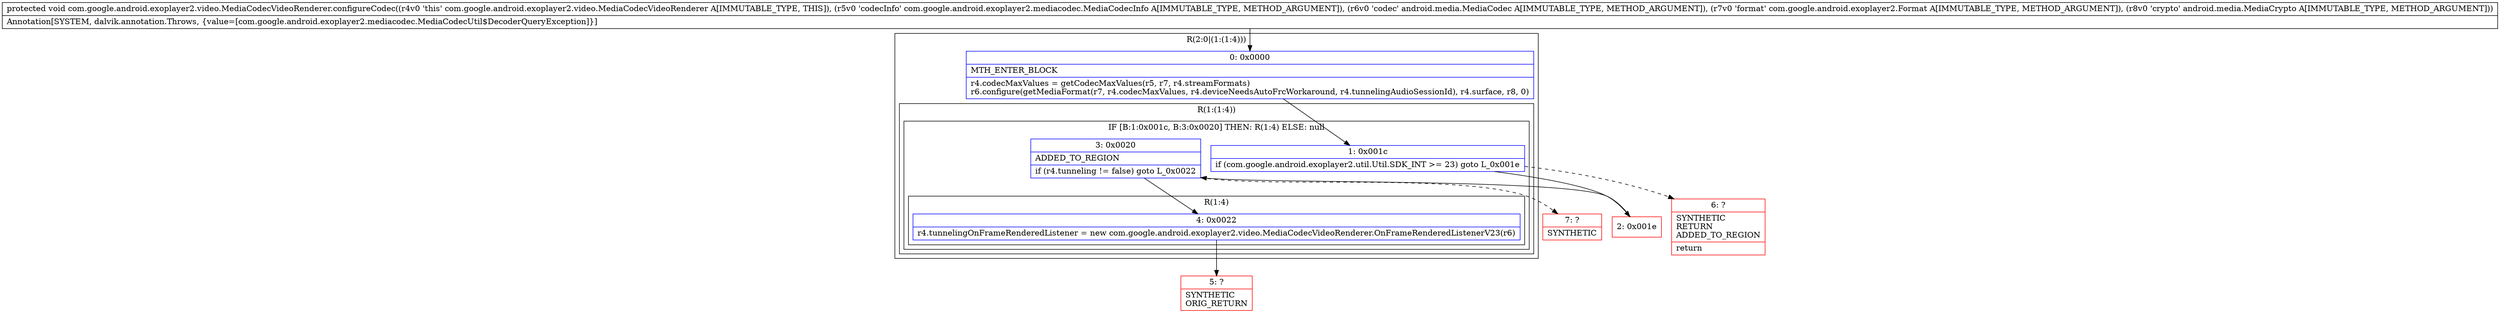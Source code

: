digraph "CFG forcom.google.android.exoplayer2.video.MediaCodecVideoRenderer.configureCodec(Lcom\/google\/android\/exoplayer2\/mediacodec\/MediaCodecInfo;Landroid\/media\/MediaCodec;Lcom\/google\/android\/exoplayer2\/Format;Landroid\/media\/MediaCrypto;)V" {
subgraph cluster_Region_959191055 {
label = "R(2:0|(1:(1:4)))";
node [shape=record,color=blue];
Node_0 [shape=record,label="{0\:\ 0x0000|MTH_ENTER_BLOCK\l|r4.codecMaxValues = getCodecMaxValues(r5, r7, r4.streamFormats)\lr6.configure(getMediaFormat(r7, r4.codecMaxValues, r4.deviceNeedsAutoFrcWorkaround, r4.tunnelingAudioSessionId), r4.surface, r8, 0)\l}"];
subgraph cluster_Region_1600978340 {
label = "R(1:(1:4))";
node [shape=record,color=blue];
subgraph cluster_IfRegion_2110638848 {
label = "IF [B:1:0x001c, B:3:0x0020] THEN: R(1:4) ELSE: null";
node [shape=record,color=blue];
Node_1 [shape=record,label="{1\:\ 0x001c|if (com.google.android.exoplayer2.util.Util.SDK_INT \>= 23) goto L_0x001e\l}"];
Node_3 [shape=record,label="{3\:\ 0x0020|ADDED_TO_REGION\l|if (r4.tunneling != false) goto L_0x0022\l}"];
subgraph cluster_Region_1402608010 {
label = "R(1:4)";
node [shape=record,color=blue];
Node_4 [shape=record,label="{4\:\ 0x0022|r4.tunnelingOnFrameRenderedListener = new com.google.android.exoplayer2.video.MediaCodecVideoRenderer.OnFrameRenderedListenerV23(r6)\l}"];
}
}
}
}
Node_2 [shape=record,color=red,label="{2\:\ 0x001e}"];
Node_5 [shape=record,color=red,label="{5\:\ ?|SYNTHETIC\lORIG_RETURN\l}"];
Node_6 [shape=record,color=red,label="{6\:\ ?|SYNTHETIC\lRETURN\lADDED_TO_REGION\l|return\l}"];
Node_7 [shape=record,color=red,label="{7\:\ ?|SYNTHETIC\l}"];
MethodNode[shape=record,label="{protected void com.google.android.exoplayer2.video.MediaCodecVideoRenderer.configureCodec((r4v0 'this' com.google.android.exoplayer2.video.MediaCodecVideoRenderer A[IMMUTABLE_TYPE, THIS]), (r5v0 'codecInfo' com.google.android.exoplayer2.mediacodec.MediaCodecInfo A[IMMUTABLE_TYPE, METHOD_ARGUMENT]), (r6v0 'codec' android.media.MediaCodec A[IMMUTABLE_TYPE, METHOD_ARGUMENT]), (r7v0 'format' com.google.android.exoplayer2.Format A[IMMUTABLE_TYPE, METHOD_ARGUMENT]), (r8v0 'crypto' android.media.MediaCrypto A[IMMUTABLE_TYPE, METHOD_ARGUMENT]))  | Annotation[SYSTEM, dalvik.annotation.Throws, \{value=[com.google.android.exoplayer2.mediacodec.MediaCodecUtil$DecoderQueryException]\}]\l}"];
MethodNode -> Node_0;
Node_0 -> Node_1;
Node_1 -> Node_2;
Node_1 -> Node_6[style=dashed];
Node_3 -> Node_4;
Node_3 -> Node_7[style=dashed];
Node_4 -> Node_5;
Node_2 -> Node_3;
}

